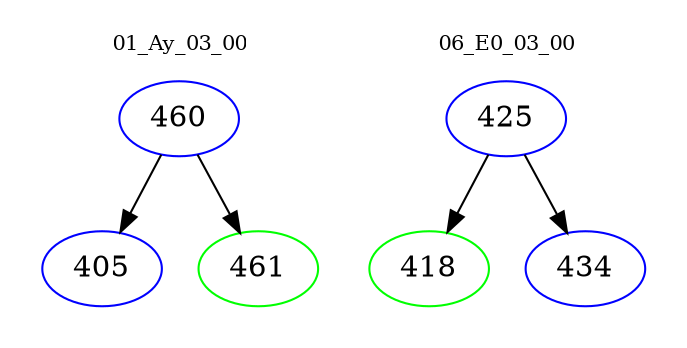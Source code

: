 digraph{
subgraph cluster_0 {
color = white
label = "01_Ay_03_00";
fontsize=10;
T0_460 [label="460", color="blue"]
T0_460 -> T0_405 [color="black"]
T0_405 [label="405", color="blue"]
T0_460 -> T0_461 [color="black"]
T0_461 [label="461", color="green"]
}
subgraph cluster_1 {
color = white
label = "06_E0_03_00";
fontsize=10;
T1_425 [label="425", color="blue"]
T1_425 -> T1_418 [color="black"]
T1_418 [label="418", color="green"]
T1_425 -> T1_434 [color="black"]
T1_434 [label="434", color="blue"]
}
}
